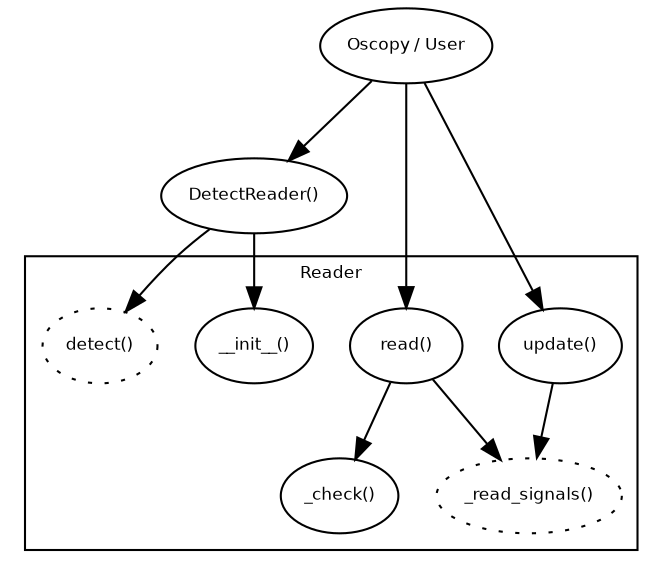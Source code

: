 digraph readers {
	node [fontname="Helvetica",fontsize=8] ;
	rankdir=TB;
	User [label="Oscopy / User"]
	DetectReader [label="DetectReader()"]
	subgraph cluster0 {
		fontname="Helvetica";
		fontsize=8 ;
		label="Reader"
		init [label="__init__()"]
		detect [label="detect()",style=dotted]
		read_sigs [label="_read_signals()",style=dotted]
		read [label="read()"]
		update [label="update()"]
		check [label="_check()"]
		}
	User -> read -> read_sigs
	User -> update -> read_sigs
	User -> DetectReader -> detect
	DetectReader -> init
	read -> check
}